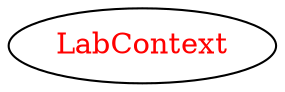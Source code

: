 digraph dependencyGraph {
 concentrate=true;
 ranksep="2.0";
 rankdir="LR"; 
 splines="ortho";
"LabContext" [fontcolor="red"];
}